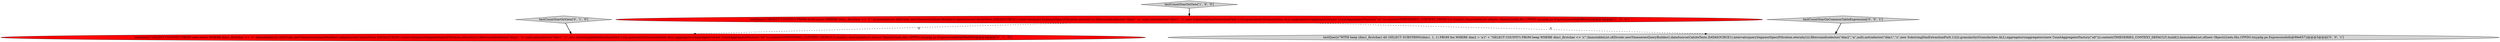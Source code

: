 digraph {
1 [style = filled, label = "testQuery(\"SELECT COUNT(*) FROM druid.aview WHERE dim1_firstchar <> 'z'\",ImmutableList.of(Druids.newTimeseriesQueryBuilder().dataSource(CalciteTests.DATASOURCE1).intervals(querySegmentSpec(Filtration.eternity())).filters(and(selector(\"dim2\",\"a\",null),not(selector(\"dim1\",\"z\",new SubstringDimExtractionFn(0,1))))).granularity(Granularities.ALL).aggregators(aggregators(new CountAggregatorFactory(\"a0\"))).context(TIMESERIES_CONTEXT_DEFAULT).build()),ImmutableList.of(new Object((((edu.fdu.CPPDG.tinypdg.pe.ExpressionInfo@99e5ca))@@@3@@@['1', '0', '0']", fillcolor = red, shape = ellipse image = "AAA1AAABBB1BBB"];
2 [style = filled, label = "testQuery(\"SELECT COUNT(*) FROM view.aview WHERE dim1_firstchar <> 'z'\",ImmutableList.of(Druids.newTimeseriesQueryBuilder().dataSource(CalciteTests.DATASOURCE1).intervals(querySegmentSpec(Filtration.eternity())).filters(and(selector(\"dim2\",\"a\",null),not(selector(\"dim1\",\"z\",new SubstringDimExtractionFn(0,1))))).granularity(Granularities.ALL).aggregators(aggregators(new CountAggregatorFactory(\"a0\"))).context(TIMESERIES_CONTEXT_DEFAULT).build()),ImmutableList.of(new Object((((edu.fdu.CPPDG.tinypdg.pe.ExpressionInfo@99e60f))@@@3@@@['0', '1', '0']", fillcolor = red, shape = ellipse image = "AAA1AAABBB2BBB"];
3 [style = filled, label = "testCountStarOnView['0', '1', '0']", fillcolor = lightgray, shape = diamond image = "AAA0AAABBB2BBB"];
5 [style = filled, label = "testCountStarOnCommonTableExpression['0', '0', '1']", fillcolor = lightgray, shape = diamond image = "AAA0AAABBB3BBB"];
4 [style = filled, label = "testQuery(\"WITH beep (dim1_firstchar) AS (SELECT SUBSTRING(dim1, 1, 1) FROM foo WHERE dim2 = 'a')\" + \"SELECT COUNT(*) FROM beep WHERE dim1_firstchar <> 'z'\",ImmutableList.of(Druids.newTimeseriesQueryBuilder().dataSource(CalciteTests.DATASOURCE1).intervals(querySegmentSpec(Filtration.eternity())).filters(and(selector(\"dim2\",\"a\",null),not(selector(\"dim1\",\"z\",new SubstringDimExtractionFn(0,1))))).granularity(Granularities.ALL).aggregators(aggregators(new CountAggregatorFactory(\"a0\"))).context(TIMESERIES_CONTEXT_DEFAULT).build()),ImmutableList.of(new Object((((edu.fdu.CPPDG.tinypdg.pe.ExpressionInfo@99e657))@@@3@@@['0', '0', '1']", fillcolor = lightgray, shape = ellipse image = "AAA0AAABBB3BBB"];
0 [style = filled, label = "testCountStarOnView['1', '0', '0']", fillcolor = lightgray, shape = diamond image = "AAA0AAABBB1BBB"];
1->4 [style = dashed, label="0"];
1->2 [style = dashed, label="0"];
3->2 [style = bold, label=""];
0->1 [style = bold, label=""];
5->4 [style = bold, label=""];
}
